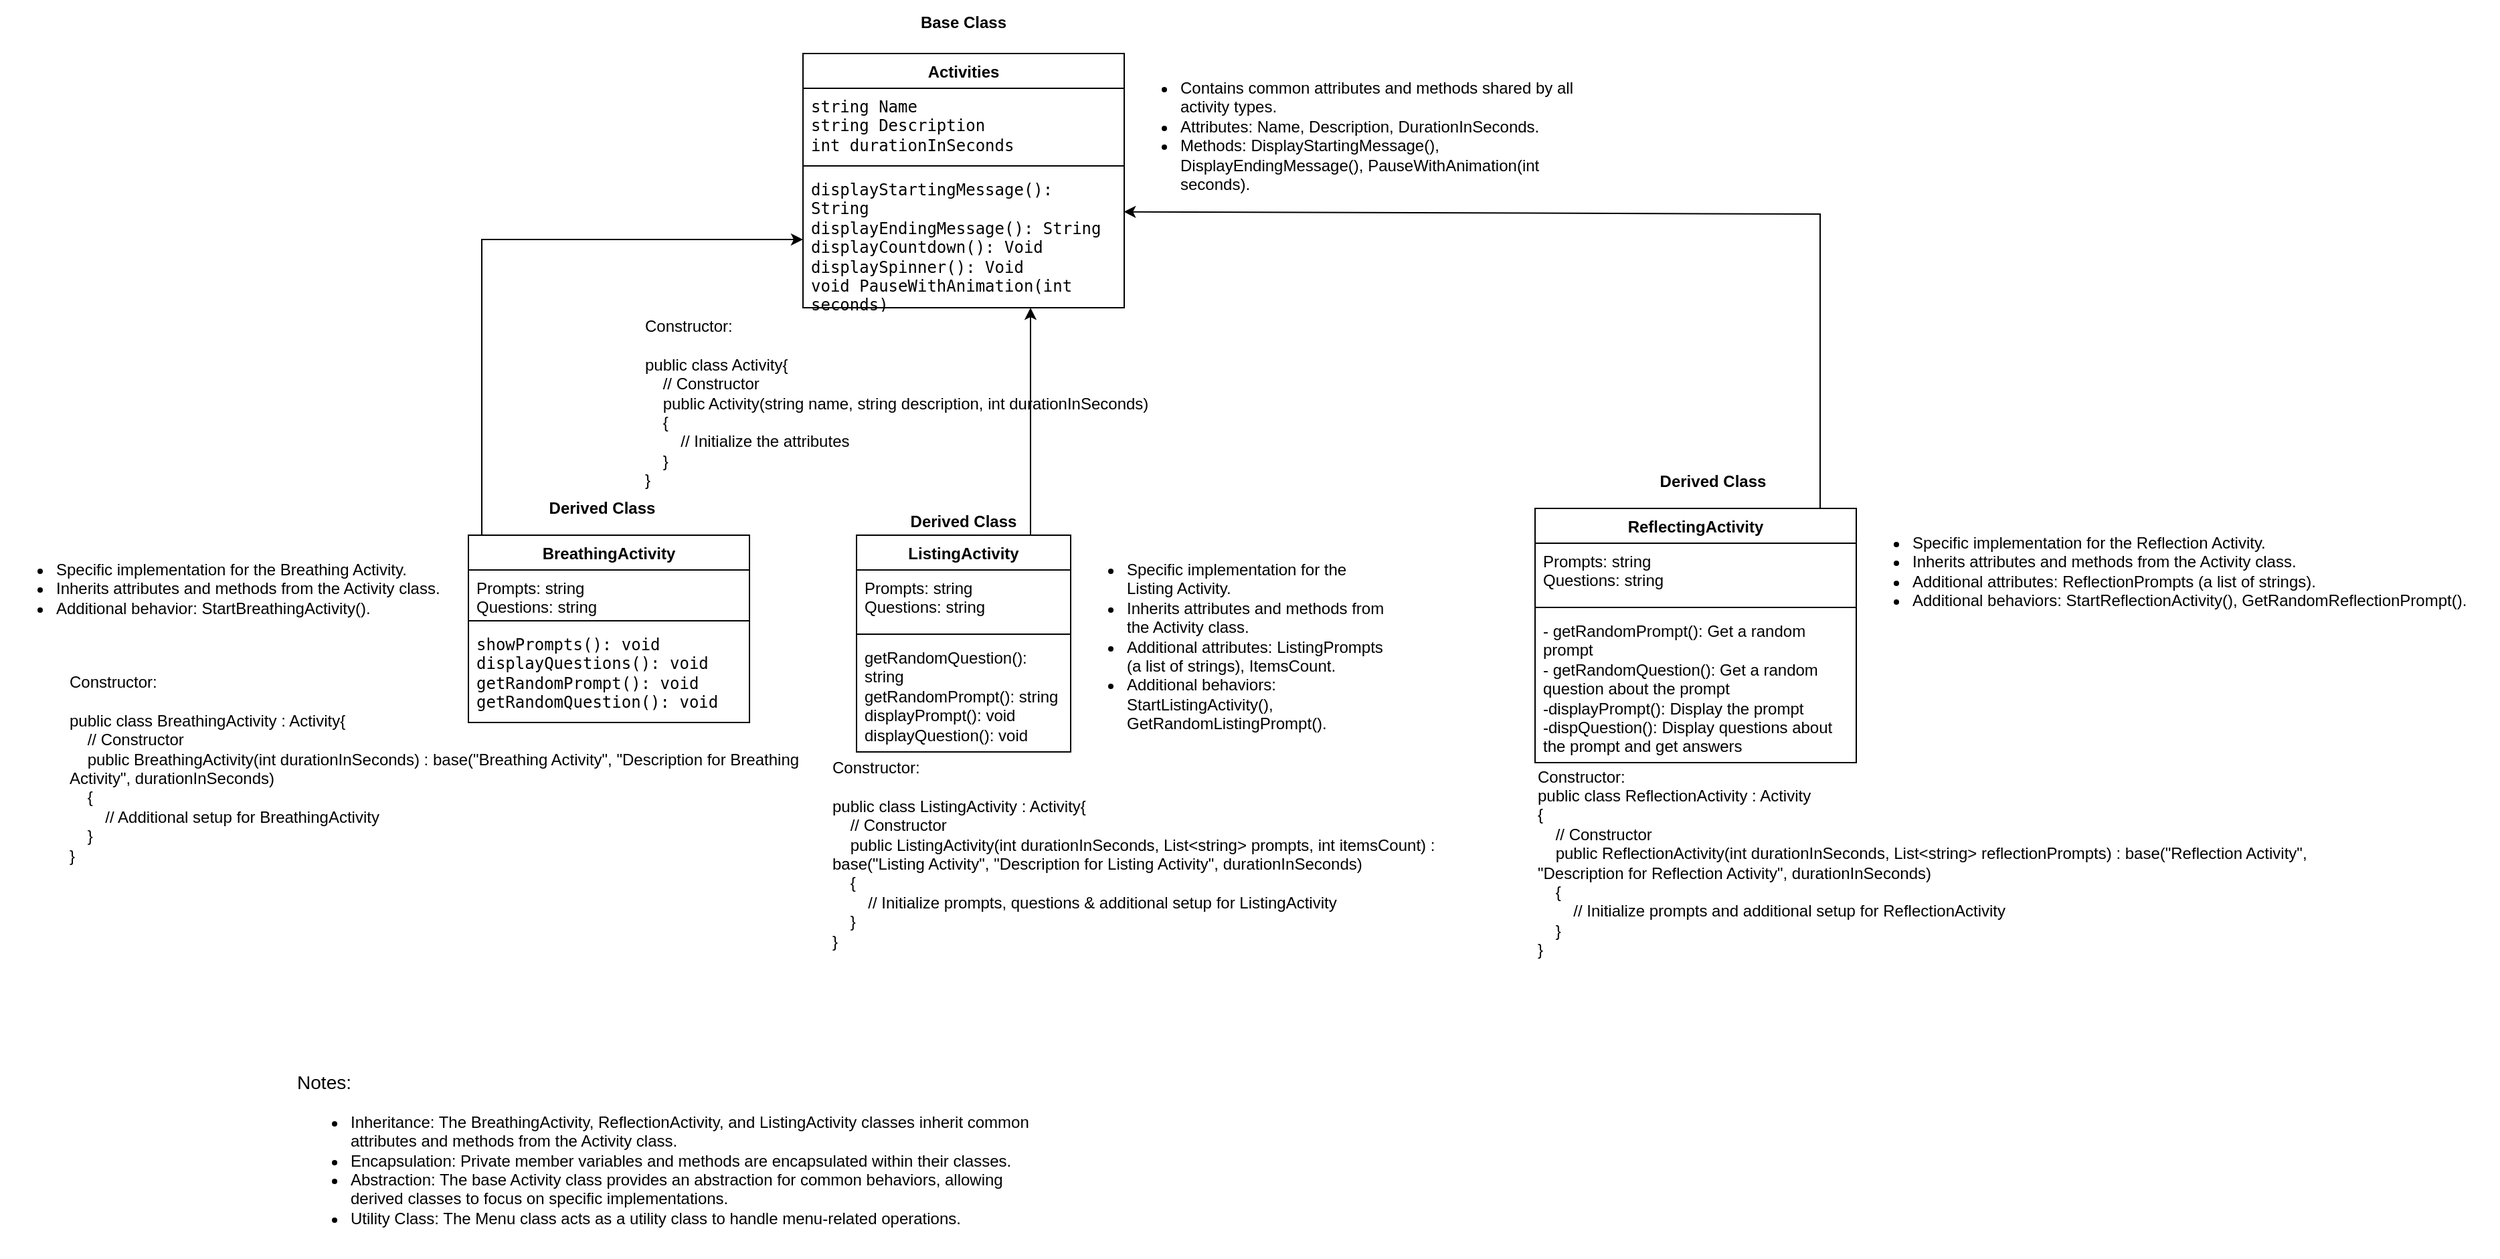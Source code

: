 <mxfile version="22.0.8" type="device">
  <diagram id="C5RBs43oDa-KdzZeNtuy" name="Page-1">
    <mxGraphModel dx="2736" dy="1138" grid="1" gridSize="10" guides="1" tooltips="1" connect="1" arrows="1" fold="1" page="1" pageScale="1" pageWidth="827" pageHeight="1169" math="0" shadow="0">
      <root>
        <mxCell id="WIyWlLk6GJQsqaUBKTNV-0" />
        <mxCell id="WIyWlLk6GJQsqaUBKTNV-1" parent="WIyWlLk6GJQsqaUBKTNV-0" />
        <mxCell id="5JnHxteC2R0uv1VYDjVr-1" value="Activities" style="swimlane;fontStyle=1;align=center;verticalAlign=top;childLayout=stackLayout;horizontal=1;startSize=26;horizontalStack=0;resizeParent=1;resizeParentMax=0;resizeLast=0;collapsible=1;marginBottom=0;whiteSpace=wrap;html=1;" parent="WIyWlLk6GJQsqaUBKTNV-1" vertex="1">
          <mxGeometry x="280" y="160" width="240" height="190" as="geometry" />
        </mxCell>
        <mxCell id="5JnHxteC2R0uv1VYDjVr-2" value="&lt;code&gt;string Name&lt;/code&gt;&lt;br&gt;&lt;code&gt;string Description&lt;/code&gt;&lt;br&gt;&lt;code&gt;int durationInSeconds&lt;/code&gt;" style="text;strokeColor=none;fillColor=none;align=left;verticalAlign=top;spacingLeft=4;spacingRight=4;overflow=hidden;rotatable=0;points=[[0,0.5],[1,0.5]];portConstraint=eastwest;whiteSpace=wrap;html=1;" parent="5JnHxteC2R0uv1VYDjVr-1" vertex="1">
          <mxGeometry y="26" width="240" height="54" as="geometry" />
        </mxCell>
        <mxCell id="5JnHxteC2R0uv1VYDjVr-3" value="" style="line;strokeWidth=1;fillColor=none;align=left;verticalAlign=middle;spacingTop=-1;spacingLeft=3;spacingRight=3;rotatable=0;labelPosition=right;points=[];portConstraint=eastwest;strokeColor=inherit;" parent="5JnHxteC2R0uv1VYDjVr-1" vertex="1">
          <mxGeometry y="80" width="240" height="8" as="geometry" />
        </mxCell>
        <mxCell id="5JnHxteC2R0uv1VYDjVr-4" value="&lt;code&gt;displayStartingMessage(): String&lt;/code&gt;&lt;br&gt;&lt;div&gt;&lt;code&gt;displayEndingMessage(): String&lt;/code&gt;&lt;/div&gt;&lt;div&gt;&lt;code&gt;displayCountdown(): Void&lt;br&gt;&lt;/code&gt;&lt;/div&gt;&lt;div&gt;&lt;code&gt;displaySpinner(): Void&lt;br&gt;&lt;/code&gt;&lt;/div&gt;&lt;div&gt;&lt;code&gt;void PauseWithAnimation(int seconds)&lt;/code&gt;&lt;/div&gt;&lt;div&gt;&lt;code&gt;getDuration(): int&lt;br&gt;&lt;/code&gt;&lt;/div&gt;" style="text;strokeColor=none;fillColor=none;align=left;verticalAlign=top;spacingLeft=4;spacingRight=4;overflow=hidden;rotatable=0;points=[[0,0.5],[1,0.5]];portConstraint=eastwest;whiteSpace=wrap;html=1;" parent="5JnHxteC2R0uv1VYDjVr-1" vertex="1">
          <mxGeometry y="88" width="240" height="102" as="geometry" />
        </mxCell>
        <mxCell id="5JnHxteC2R0uv1VYDjVr-5" value="ListingActivity" style="swimlane;fontStyle=1;align=center;verticalAlign=top;childLayout=stackLayout;horizontal=1;startSize=26;horizontalStack=0;resizeParent=1;resizeParentMax=0;resizeLast=0;collapsible=1;marginBottom=0;whiteSpace=wrap;html=1;" parent="WIyWlLk6GJQsqaUBKTNV-1" vertex="1">
          <mxGeometry x="320" y="520" width="160" height="162" as="geometry" />
        </mxCell>
        <mxCell id="5JnHxteC2R0uv1VYDjVr-8" value="&lt;div&gt;Prompts: string&lt;/div&gt;&lt;div&gt;Questions: string&lt;br&gt;&lt;/div&gt;" style="text;strokeColor=none;fillColor=none;align=left;verticalAlign=top;spacingLeft=4;spacingRight=4;overflow=hidden;rotatable=0;points=[[0,0.5],[1,0.5]];portConstraint=eastwest;whiteSpace=wrap;html=1;" parent="5JnHxteC2R0uv1VYDjVr-5" vertex="1">
          <mxGeometry y="26" width="160" height="44" as="geometry" />
        </mxCell>
        <mxCell id="5JnHxteC2R0uv1VYDjVr-7" value="" style="line;strokeWidth=1;fillColor=none;align=left;verticalAlign=middle;spacingTop=-1;spacingLeft=3;spacingRight=3;rotatable=0;labelPosition=right;points=[];portConstraint=eastwest;strokeColor=inherit;" parent="5JnHxteC2R0uv1VYDjVr-5" vertex="1">
          <mxGeometry y="70" width="160" height="8" as="geometry" />
        </mxCell>
        <mxCell id="5JnHxteC2R0uv1VYDjVr-6" value="&lt;div&gt;getRandomQuestion(): string&lt;/div&gt;&lt;div&gt;getRandomPrompt(): string&lt;/div&gt;&lt;div&gt;displayPrompt(): void&lt;/div&gt;&lt;div&gt;displayQuestion(): void&lt;br&gt;&lt;/div&gt;" style="text;strokeColor=none;fillColor=none;align=left;verticalAlign=top;spacingLeft=4;spacingRight=4;overflow=hidden;rotatable=0;points=[[0,0.5],[1,0.5]];portConstraint=eastwest;whiteSpace=wrap;html=1;" parent="5JnHxteC2R0uv1VYDjVr-5" vertex="1">
          <mxGeometry y="78" width="160" height="84" as="geometry" />
        </mxCell>
        <mxCell id="5JnHxteC2R0uv1VYDjVr-9" value="ReflectingActivity" style="swimlane;fontStyle=1;align=center;verticalAlign=top;childLayout=stackLayout;horizontal=1;startSize=26;horizontalStack=0;resizeParent=1;resizeParentMax=0;resizeLast=0;collapsible=1;marginBottom=0;whiteSpace=wrap;html=1;" parent="WIyWlLk6GJQsqaUBKTNV-1" vertex="1">
          <mxGeometry x="827" y="500" width="240" height="190" as="geometry" />
        </mxCell>
        <mxCell id="5JnHxteC2R0uv1VYDjVr-10" value="&lt;div&gt;Prompts: string&lt;/div&gt;&lt;div&gt;Questions: string&lt;br&gt;&lt;/div&gt;" style="text;strokeColor=none;fillColor=none;align=left;verticalAlign=top;spacingLeft=4;spacingRight=4;overflow=hidden;rotatable=0;points=[[0,0.5],[1,0.5]];portConstraint=eastwest;whiteSpace=wrap;html=1;" parent="5JnHxteC2R0uv1VYDjVr-9" vertex="1">
          <mxGeometry y="26" width="240" height="44" as="geometry" />
        </mxCell>
        <mxCell id="5JnHxteC2R0uv1VYDjVr-11" value="" style="line;strokeWidth=1;fillColor=none;align=left;verticalAlign=middle;spacingTop=-1;spacingLeft=3;spacingRight=3;rotatable=0;labelPosition=right;points=[];portConstraint=eastwest;strokeColor=inherit;" parent="5JnHxteC2R0uv1VYDjVr-9" vertex="1">
          <mxGeometry y="70" width="240" height="8" as="geometry" />
        </mxCell>
        <mxCell id="5JnHxteC2R0uv1VYDjVr-12" value="- getRandomPrompt(): Get a random prompt&lt;br&gt;- getRandomQuestion(): Get a random question about the prompt&lt;br&gt;-displayPrompt(): Display the prompt&lt;br&gt;-dispQuestion(): Display questions about the prompt and get answers" style="text;strokeColor=none;fillColor=none;align=left;verticalAlign=top;spacingLeft=4;spacingRight=4;overflow=hidden;rotatable=0;points=[[0,0.5],[1,0.5]];portConstraint=eastwest;whiteSpace=wrap;html=1;" parent="5JnHxteC2R0uv1VYDjVr-9" vertex="1">
          <mxGeometry y="78" width="240" height="112" as="geometry" />
        </mxCell>
        <mxCell id="5JnHxteC2R0uv1VYDjVr-13" value="BreathingActivity" style="swimlane;fontStyle=1;align=center;verticalAlign=top;childLayout=stackLayout;horizontal=1;startSize=26;horizontalStack=0;resizeParent=1;resizeParentMax=0;resizeLast=0;collapsible=1;marginBottom=0;whiteSpace=wrap;html=1;" parent="WIyWlLk6GJQsqaUBKTNV-1" vertex="1">
          <mxGeometry x="30" y="520" width="210" height="140" as="geometry" />
        </mxCell>
        <mxCell id="5JnHxteC2R0uv1VYDjVr-14" value="&lt;div&gt;Prompts: string&lt;/div&gt;&lt;div&gt;Questions: string&lt;br&gt;&lt;/div&gt;" style="text;strokeColor=none;fillColor=none;align=left;verticalAlign=top;spacingLeft=4;spacingRight=4;overflow=hidden;rotatable=0;points=[[0,0.5],[1,0.5]];portConstraint=eastwest;whiteSpace=wrap;html=1;" parent="5JnHxteC2R0uv1VYDjVr-13" vertex="1">
          <mxGeometry y="26" width="210" height="34" as="geometry" />
        </mxCell>
        <mxCell id="5JnHxteC2R0uv1VYDjVr-15" value="" style="line;strokeWidth=1;fillColor=none;align=left;verticalAlign=middle;spacingTop=-1;spacingLeft=3;spacingRight=3;rotatable=0;labelPosition=right;points=[];portConstraint=eastwest;strokeColor=inherit;" parent="5JnHxteC2R0uv1VYDjVr-13" vertex="1">
          <mxGeometry y="60" width="210" height="8" as="geometry" />
        </mxCell>
        <mxCell id="5JnHxteC2R0uv1VYDjVr-16" value="&lt;div&gt;&lt;code&gt;showPrompts(): void&lt;/code&gt;&lt;/div&gt;&lt;div&gt;&lt;code&gt;displayQuestions(): void&lt;/code&gt;&lt;/div&gt;&lt;div&gt;&lt;code&gt;getRandomPrompt(): void&lt;/code&gt;&lt;/div&gt;&lt;div&gt;&lt;code&gt;getRandomQuestion(): void&lt;br&gt;&lt;/code&gt;&lt;/div&gt;&lt;div&gt;&lt;code&gt;&lt;/code&gt;&lt;/div&gt;" style="text;strokeColor=none;fillColor=none;align=left;verticalAlign=top;spacingLeft=4;spacingRight=4;overflow=hidden;rotatable=0;points=[[0,0.5],[1,0.5]];portConstraint=eastwest;whiteSpace=wrap;html=1;" parent="5JnHxteC2R0uv1VYDjVr-13" vertex="1">
          <mxGeometry y="68" width="210" height="72" as="geometry" />
        </mxCell>
        <mxCell id="5JnHxteC2R0uv1VYDjVr-17" value="&lt;b&gt;Base Class&lt;/b&gt;" style="text;html=1;strokeColor=none;fillColor=none;align=center;verticalAlign=middle;whiteSpace=wrap;rounded=0;" parent="WIyWlLk6GJQsqaUBKTNV-1" vertex="1">
          <mxGeometry x="360" y="120" width="80" height="34" as="geometry" />
        </mxCell>
        <mxCell id="5JnHxteC2R0uv1VYDjVr-18" value="&lt;b&gt;Derived Class&lt;/b&gt;" style="text;html=1;strokeColor=none;fillColor=none;align=center;verticalAlign=middle;whiteSpace=wrap;rounded=0;" parent="WIyWlLk6GJQsqaUBKTNV-1" vertex="1">
          <mxGeometry x="50" y="480" width="160" height="40" as="geometry" />
        </mxCell>
        <mxCell id="5JnHxteC2R0uv1VYDjVr-20" value="Derived Class" style="text;html=1;strokeColor=none;fillColor=none;align=center;verticalAlign=middle;whiteSpace=wrap;rounded=0;fontStyle=1" parent="WIyWlLk6GJQsqaUBKTNV-1" vertex="1">
          <mxGeometry x="880" y="460" width="160" height="40" as="geometry" />
        </mxCell>
        <mxCell id="5JnHxteC2R0uv1VYDjVr-26" value="Derived Class" style="text;html=1;strokeColor=none;fillColor=none;align=center;verticalAlign=middle;whiteSpace=wrap;rounded=0;fontStyle=1" parent="WIyWlLk6GJQsqaUBKTNV-1" vertex="1">
          <mxGeometry x="320" y="490" width="160" height="40" as="geometry" />
        </mxCell>
        <mxCell id="5JnHxteC2R0uv1VYDjVr-28" value="&lt;ul&gt;&lt;li&gt;Contains common attributes and methods shared by all activity types.&lt;/li&gt;&lt;li&gt;Attributes: Name, Description, DurationInSeconds.&lt;/li&gt;&lt;li&gt;Methods: DisplayStartingMessage(), DisplayEndingMessage(), PauseWithAnimation(int seconds).&lt;/li&gt;&lt;/ul&gt;" style="text;whiteSpace=wrap;html=1;" parent="WIyWlLk6GJQsqaUBKTNV-1" vertex="1">
          <mxGeometry x="520" y="160" width="360" height="140" as="geometry" />
        </mxCell>
        <mxCell id="5JnHxteC2R0uv1VYDjVr-29" value="&lt;ul&gt;&lt;li&gt;Specific implementation for the Breathing Activity.&lt;/li&gt;&lt;li&gt;Inherits attributes and methods from the Activity class.&lt;/li&gt;&lt;li&gt;Additional behavior: StartBreathingActivity().&lt;/li&gt;&lt;/ul&gt;" style="text;whiteSpace=wrap;html=1;" parent="WIyWlLk6GJQsqaUBKTNV-1" vertex="1">
          <mxGeometry x="-320" y="520" width="350" height="90" as="geometry" />
        </mxCell>
        <mxCell id="5JnHxteC2R0uv1VYDjVr-31" value="&lt;ul&gt;&lt;li&gt;Specific implementation for the Reflection Activity.&lt;/li&gt;&lt;li&gt;Inherits attributes and methods from the Activity class.&lt;/li&gt;&lt;li&gt;Additional attributes: ReflectionPrompts (a list of strings).&lt;/li&gt;&lt;li&gt;Additional behaviors: StartReflectionActivity(), GetRandomReflectionPrompt().&lt;/li&gt;&lt;/ul&gt;" style="text;whiteSpace=wrap;html=1;" parent="WIyWlLk6GJQsqaUBKTNV-1" vertex="1">
          <mxGeometry x="1067" y="500" width="480" height="200" as="geometry" />
        </mxCell>
        <mxCell id="5JnHxteC2R0uv1VYDjVr-32" value="&lt;ul&gt;&lt;li&gt;Specific implementation for the Listing Activity.&lt;/li&gt;&lt;li&gt;Inherits attributes and methods from the Activity class.&lt;/li&gt;&lt;li&gt;Additional attributes: ListingPrompts (a list of strings), ItemsCount.&lt;/li&gt;&lt;li&gt;Additional behaviors: StartListingActivity(), GetRandomListingPrompt().&lt;/li&gt;&lt;/ul&gt;" style="text;whiteSpace=wrap;html=1;" parent="WIyWlLk6GJQsqaUBKTNV-1" vertex="1">
          <mxGeometry x="480" y="520" width="240" height="110" as="geometry" />
        </mxCell>
        <mxCell id="5JnHxteC2R0uv1VYDjVr-34" value="&lt;h3&gt;&lt;span style=&quot;font-weight: normal;&quot;&gt;Notes:&lt;/span&gt;&lt;/h3&gt;&lt;ul&gt;&lt;li&gt;Inheritance: The BreathingActivity, ReflectionActivity, and ListingActivity classes inherit common attributes and methods from the Activity class.&lt;/li&gt;&lt;li&gt;Encapsulation: Private member variables and methods are encapsulated within their classes.&lt;br&gt;&lt;/li&gt;&lt;li&gt;Abstraction: The base Activity class provides an abstraction for common behaviors, allowing derived classes to focus on specific implementations.&lt;/li&gt;&lt;li&gt;Utility Class: The Menu class acts as a utility class to handle menu-related operations.&lt;br&gt;&lt;/li&gt;&lt;/ul&gt;" style="text;whiteSpace=wrap;html=1;" parent="WIyWlLk6GJQsqaUBKTNV-1" vertex="1">
          <mxGeometry x="-100" y="900" width="560" height="160" as="geometry" />
        </mxCell>
        <mxCell id="5JnHxteC2R0uv1VYDjVr-35" value="Constructor:&#xa;&#xa;public class Activity{&#xa;    // Constructor&#xa;    public Activity(string name, string description, int durationInSeconds)&#xa;    {&#xa;        // Initialize the attributes&#xa;    }&#xa;}" style="text;whiteSpace=wrap;" parent="WIyWlLk6GJQsqaUBKTNV-1" vertex="1">
          <mxGeometry x="160" y="350" width="400" height="140" as="geometry" />
        </mxCell>
        <mxCell id="5JnHxteC2R0uv1VYDjVr-36" value="Constructor:&#xa;&#xa;public class BreathingActivity : Activity{&#xa;    // Constructor&#xa;    public BreathingActivity(int durationInSeconds) : base(&quot;Breathing Activity&quot;, &quot;Description for Breathing Activity&quot;, durationInSeconds)&#xa;    {&#xa;        // Additional setup for BreathingActivity&#xa;    }&#xa;}" style="text;whiteSpace=wrap;" parent="WIyWlLk6GJQsqaUBKTNV-1" vertex="1">
          <mxGeometry x="-270" y="616" width="560" height="150" as="geometry" />
        </mxCell>
        <mxCell id="5JnHxteC2R0uv1VYDjVr-37" value="&lt;div&gt;Constructor:&lt;br&gt;&lt;/div&gt;&lt;div&gt;public class ReflectionActivity : Activity&lt;/div&gt;{&lt;br&gt;&amp;nbsp;&amp;nbsp;&amp;nbsp; // Constructor&lt;br&gt;&amp;nbsp;&amp;nbsp;&amp;nbsp; public ReflectionActivity(int durationInSeconds, List&amp;lt;string&amp;gt; reflectionPrompts) : base(&quot;Reflection Activity&quot;, &quot;Description for Reflection Activity&quot;,&amp;nbsp;durationInSeconds)&lt;br&gt;&amp;nbsp;&amp;nbsp;&amp;nbsp; {&lt;br&gt;&amp;nbsp;&amp;nbsp;&amp;nbsp;&amp;nbsp;&amp;nbsp;&amp;nbsp;&amp;nbsp; // Initialize prompts and additional setup for ReflectionActivity&lt;br&gt;&amp;nbsp;&amp;nbsp;&amp;nbsp; }&lt;br&gt;}" style="text;html=1;strokeColor=none;fillColor=none;align=left;verticalAlign=middle;whiteSpace=wrap;rounded=0;" parent="WIyWlLk6GJQsqaUBKTNV-1" vertex="1">
          <mxGeometry x="827" y="690" width="598" height="150" as="geometry" />
        </mxCell>
        <mxCell id="5JnHxteC2R0uv1VYDjVr-38" value="Constructor:&#xa;&#xa;public class ListingActivity : Activity{&#xa;    // Constructor&#xa;    public ListingActivity(int durationInSeconds, List&lt;string&gt; prompts, int itemsCount) : base(&quot;Listing Activity&quot;, &quot;Description for Listing Activity&quot;, durationInSeconds)&#xa;    {&#xa;        // Initialize prompts, questions &amp; additional setup for ListingActivity&#xa;    }&#xa;}" style="text;whiteSpace=wrap;" parent="WIyWlLk6GJQsqaUBKTNV-1" vertex="1">
          <mxGeometry x="300" y="680" width="500" height="150" as="geometry" />
        </mxCell>
        <mxCell id="5JnHxteC2R0uv1VYDjVr-39" value="" style="endArrow=classic;html=1;rounded=0;entryX=0;entryY=0.5;entryDx=0;entryDy=0;" parent="WIyWlLk6GJQsqaUBKTNV-1" target="5JnHxteC2R0uv1VYDjVr-4" edge="1">
          <mxGeometry width="50" height="50" relative="1" as="geometry">
            <mxPoint x="40" y="520" as="sourcePoint" />
            <mxPoint x="140" y="290" as="targetPoint" />
            <Array as="points">
              <mxPoint x="40" y="299" />
            </Array>
          </mxGeometry>
        </mxCell>
        <mxCell id="5JnHxteC2R0uv1VYDjVr-40" value="" style="endArrow=classic;html=1;rounded=0;exitX=0;exitY=1;exitDx=0;exitDy=0;entryX=-0.001;entryY=0.845;entryDx=0;entryDy=0;entryPerimeter=0;" parent="WIyWlLk6GJQsqaUBKTNV-1" target="5JnHxteC2R0uv1VYDjVr-28" edge="1">
          <mxGeometry width="50" height="50" relative="1" as="geometry">
            <mxPoint x="1040" y="500" as="sourcePoint" />
            <mxPoint x="790" y="350" as="targetPoint" />
            <Array as="points">
              <mxPoint x="1040" y="280" />
            </Array>
          </mxGeometry>
        </mxCell>
        <mxCell id="5JnHxteC2R0uv1VYDjVr-41" value="" style="endArrow=classic;html=1;rounded=0;" parent="WIyWlLk6GJQsqaUBKTNV-1" edge="1">
          <mxGeometry width="50" height="50" relative="1" as="geometry">
            <mxPoint x="450" y="520" as="sourcePoint" />
            <mxPoint x="450" y="350" as="targetPoint" />
          </mxGeometry>
        </mxCell>
      </root>
    </mxGraphModel>
  </diagram>
</mxfile>
